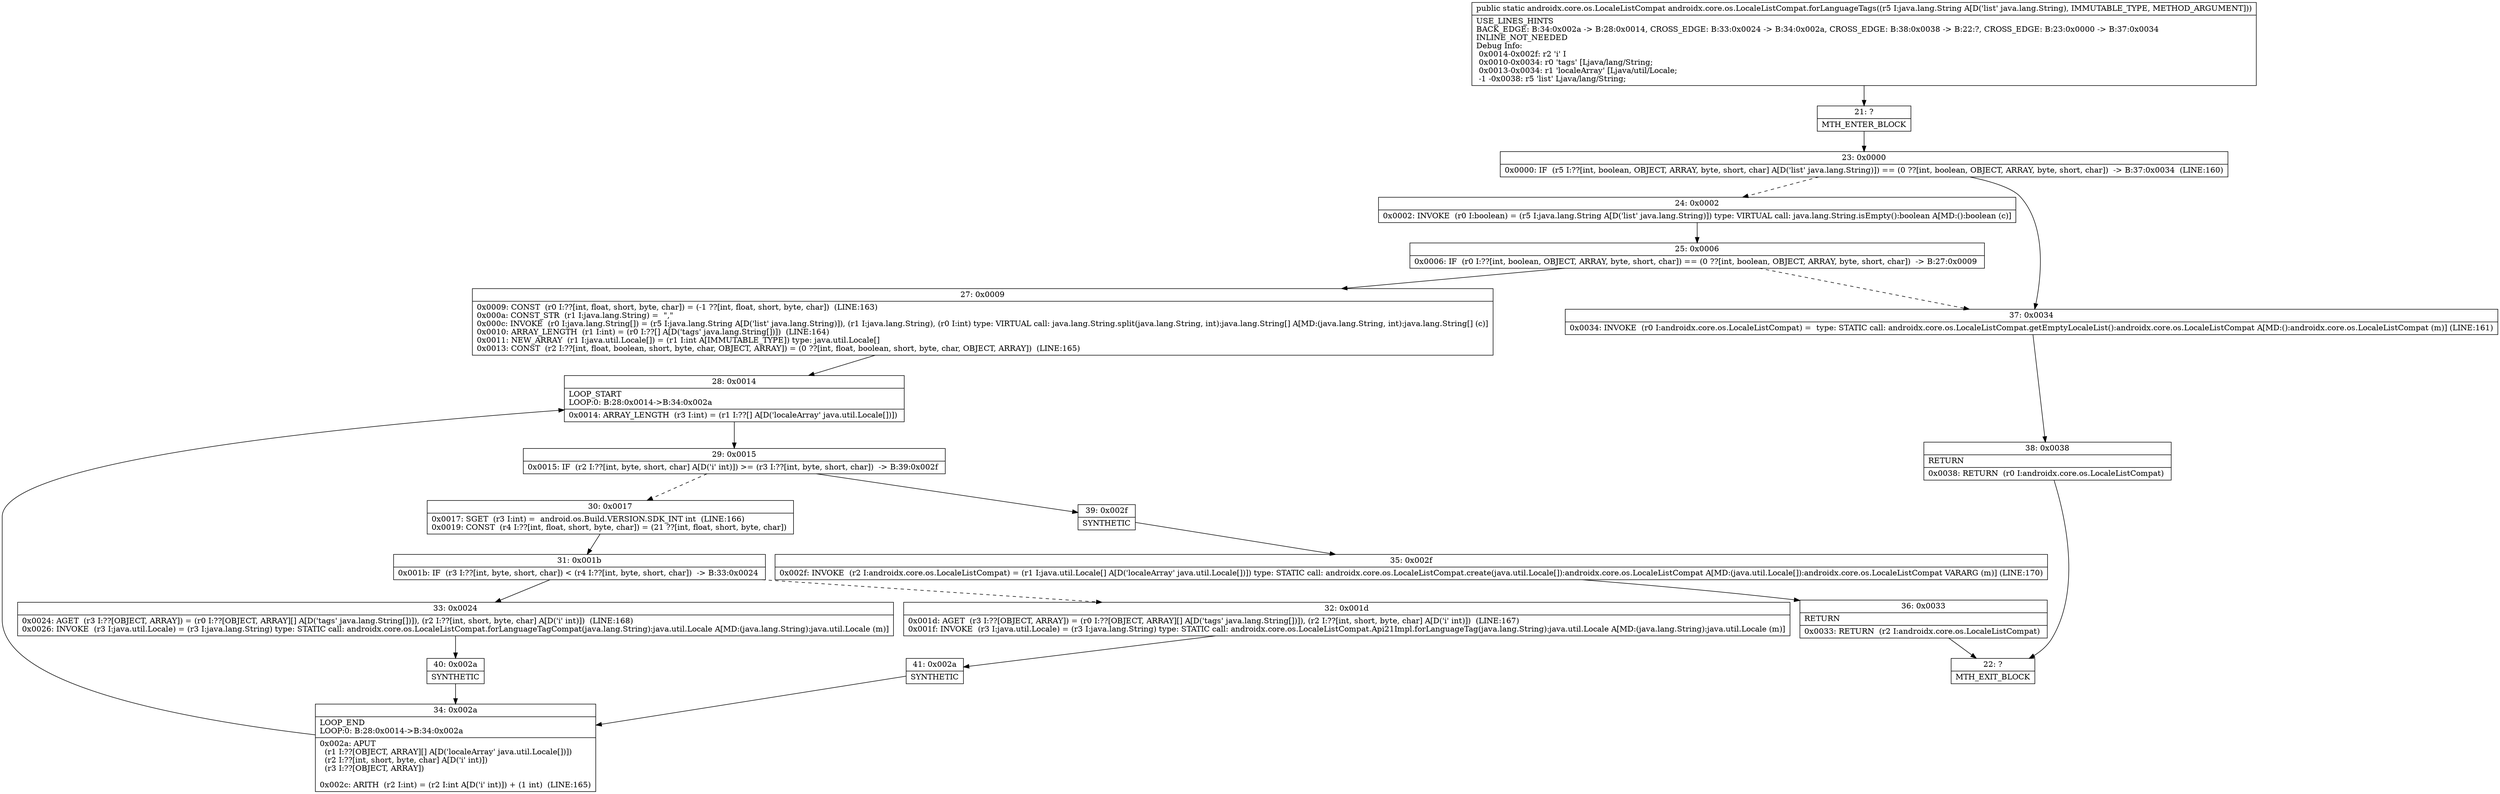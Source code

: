 digraph "CFG forandroidx.core.os.LocaleListCompat.forLanguageTags(Ljava\/lang\/String;)Landroidx\/core\/os\/LocaleListCompat;" {
Node_21 [shape=record,label="{21\:\ ?|MTH_ENTER_BLOCK\l}"];
Node_23 [shape=record,label="{23\:\ 0x0000|0x0000: IF  (r5 I:??[int, boolean, OBJECT, ARRAY, byte, short, char] A[D('list' java.lang.String)]) == (0 ??[int, boolean, OBJECT, ARRAY, byte, short, char])  \-\> B:37:0x0034  (LINE:160)\l}"];
Node_24 [shape=record,label="{24\:\ 0x0002|0x0002: INVOKE  (r0 I:boolean) = (r5 I:java.lang.String A[D('list' java.lang.String)]) type: VIRTUAL call: java.lang.String.isEmpty():boolean A[MD:():boolean (c)]\l}"];
Node_25 [shape=record,label="{25\:\ 0x0006|0x0006: IF  (r0 I:??[int, boolean, OBJECT, ARRAY, byte, short, char]) == (0 ??[int, boolean, OBJECT, ARRAY, byte, short, char])  \-\> B:27:0x0009 \l}"];
Node_27 [shape=record,label="{27\:\ 0x0009|0x0009: CONST  (r0 I:??[int, float, short, byte, char]) = (\-1 ??[int, float, short, byte, char])  (LINE:163)\l0x000a: CONST_STR  (r1 I:java.lang.String) =  \",\" \l0x000c: INVOKE  (r0 I:java.lang.String[]) = (r5 I:java.lang.String A[D('list' java.lang.String)]), (r1 I:java.lang.String), (r0 I:int) type: VIRTUAL call: java.lang.String.split(java.lang.String, int):java.lang.String[] A[MD:(java.lang.String, int):java.lang.String[] (c)]\l0x0010: ARRAY_LENGTH  (r1 I:int) = (r0 I:??[] A[D('tags' java.lang.String[])])  (LINE:164)\l0x0011: NEW_ARRAY  (r1 I:java.util.Locale[]) = (r1 I:int A[IMMUTABLE_TYPE]) type: java.util.Locale[] \l0x0013: CONST  (r2 I:??[int, float, boolean, short, byte, char, OBJECT, ARRAY]) = (0 ??[int, float, boolean, short, byte, char, OBJECT, ARRAY])  (LINE:165)\l}"];
Node_28 [shape=record,label="{28\:\ 0x0014|LOOP_START\lLOOP:0: B:28:0x0014\-\>B:34:0x002a\l|0x0014: ARRAY_LENGTH  (r3 I:int) = (r1 I:??[] A[D('localeArray' java.util.Locale[])]) \l}"];
Node_29 [shape=record,label="{29\:\ 0x0015|0x0015: IF  (r2 I:??[int, byte, short, char] A[D('i' int)]) \>= (r3 I:??[int, byte, short, char])  \-\> B:39:0x002f \l}"];
Node_30 [shape=record,label="{30\:\ 0x0017|0x0017: SGET  (r3 I:int) =  android.os.Build.VERSION.SDK_INT int  (LINE:166)\l0x0019: CONST  (r4 I:??[int, float, short, byte, char]) = (21 ??[int, float, short, byte, char]) \l}"];
Node_31 [shape=record,label="{31\:\ 0x001b|0x001b: IF  (r3 I:??[int, byte, short, char]) \< (r4 I:??[int, byte, short, char])  \-\> B:33:0x0024 \l}"];
Node_32 [shape=record,label="{32\:\ 0x001d|0x001d: AGET  (r3 I:??[OBJECT, ARRAY]) = (r0 I:??[OBJECT, ARRAY][] A[D('tags' java.lang.String[])]), (r2 I:??[int, short, byte, char] A[D('i' int)])  (LINE:167)\l0x001f: INVOKE  (r3 I:java.util.Locale) = (r3 I:java.lang.String) type: STATIC call: androidx.core.os.LocaleListCompat.Api21Impl.forLanguageTag(java.lang.String):java.util.Locale A[MD:(java.lang.String):java.util.Locale (m)]\l}"];
Node_41 [shape=record,label="{41\:\ 0x002a|SYNTHETIC\l}"];
Node_34 [shape=record,label="{34\:\ 0x002a|LOOP_END\lLOOP:0: B:28:0x0014\-\>B:34:0x002a\l|0x002a: APUT  \l  (r1 I:??[OBJECT, ARRAY][] A[D('localeArray' java.util.Locale[])])\l  (r2 I:??[int, short, byte, char] A[D('i' int)])\l  (r3 I:??[OBJECT, ARRAY])\l \l0x002c: ARITH  (r2 I:int) = (r2 I:int A[D('i' int)]) + (1 int)  (LINE:165)\l}"];
Node_33 [shape=record,label="{33\:\ 0x0024|0x0024: AGET  (r3 I:??[OBJECT, ARRAY]) = (r0 I:??[OBJECT, ARRAY][] A[D('tags' java.lang.String[])]), (r2 I:??[int, short, byte, char] A[D('i' int)])  (LINE:168)\l0x0026: INVOKE  (r3 I:java.util.Locale) = (r3 I:java.lang.String) type: STATIC call: androidx.core.os.LocaleListCompat.forLanguageTagCompat(java.lang.String):java.util.Locale A[MD:(java.lang.String):java.util.Locale (m)]\l}"];
Node_40 [shape=record,label="{40\:\ 0x002a|SYNTHETIC\l}"];
Node_39 [shape=record,label="{39\:\ 0x002f|SYNTHETIC\l}"];
Node_35 [shape=record,label="{35\:\ 0x002f|0x002f: INVOKE  (r2 I:androidx.core.os.LocaleListCompat) = (r1 I:java.util.Locale[] A[D('localeArray' java.util.Locale[])]) type: STATIC call: androidx.core.os.LocaleListCompat.create(java.util.Locale[]):androidx.core.os.LocaleListCompat A[MD:(java.util.Locale[]):androidx.core.os.LocaleListCompat VARARG (m)] (LINE:170)\l}"];
Node_36 [shape=record,label="{36\:\ 0x0033|RETURN\l|0x0033: RETURN  (r2 I:androidx.core.os.LocaleListCompat) \l}"];
Node_22 [shape=record,label="{22\:\ ?|MTH_EXIT_BLOCK\l}"];
Node_37 [shape=record,label="{37\:\ 0x0034|0x0034: INVOKE  (r0 I:androidx.core.os.LocaleListCompat) =  type: STATIC call: androidx.core.os.LocaleListCompat.getEmptyLocaleList():androidx.core.os.LocaleListCompat A[MD:():androidx.core.os.LocaleListCompat (m)] (LINE:161)\l}"];
Node_38 [shape=record,label="{38\:\ 0x0038|RETURN\l|0x0038: RETURN  (r0 I:androidx.core.os.LocaleListCompat) \l}"];
MethodNode[shape=record,label="{public static androidx.core.os.LocaleListCompat androidx.core.os.LocaleListCompat.forLanguageTags((r5 I:java.lang.String A[D('list' java.lang.String), IMMUTABLE_TYPE, METHOD_ARGUMENT]))  | USE_LINES_HINTS\lBACK_EDGE: B:34:0x002a \-\> B:28:0x0014, CROSS_EDGE: B:33:0x0024 \-\> B:34:0x002a, CROSS_EDGE: B:38:0x0038 \-\> B:22:?, CROSS_EDGE: B:23:0x0000 \-\> B:37:0x0034\lINLINE_NOT_NEEDED\lDebug Info:\l  0x0014\-0x002f: r2 'i' I\l  0x0010\-0x0034: r0 'tags' [Ljava\/lang\/String;\l  0x0013\-0x0034: r1 'localeArray' [Ljava\/util\/Locale;\l  \-1 \-0x0038: r5 'list' Ljava\/lang\/String;\l}"];
MethodNode -> Node_21;Node_21 -> Node_23;
Node_23 -> Node_24[style=dashed];
Node_23 -> Node_37;
Node_24 -> Node_25;
Node_25 -> Node_27;
Node_25 -> Node_37[style=dashed];
Node_27 -> Node_28;
Node_28 -> Node_29;
Node_29 -> Node_30[style=dashed];
Node_29 -> Node_39;
Node_30 -> Node_31;
Node_31 -> Node_32[style=dashed];
Node_31 -> Node_33;
Node_32 -> Node_41;
Node_41 -> Node_34;
Node_34 -> Node_28;
Node_33 -> Node_40;
Node_40 -> Node_34;
Node_39 -> Node_35;
Node_35 -> Node_36;
Node_36 -> Node_22;
Node_37 -> Node_38;
Node_38 -> Node_22;
}

